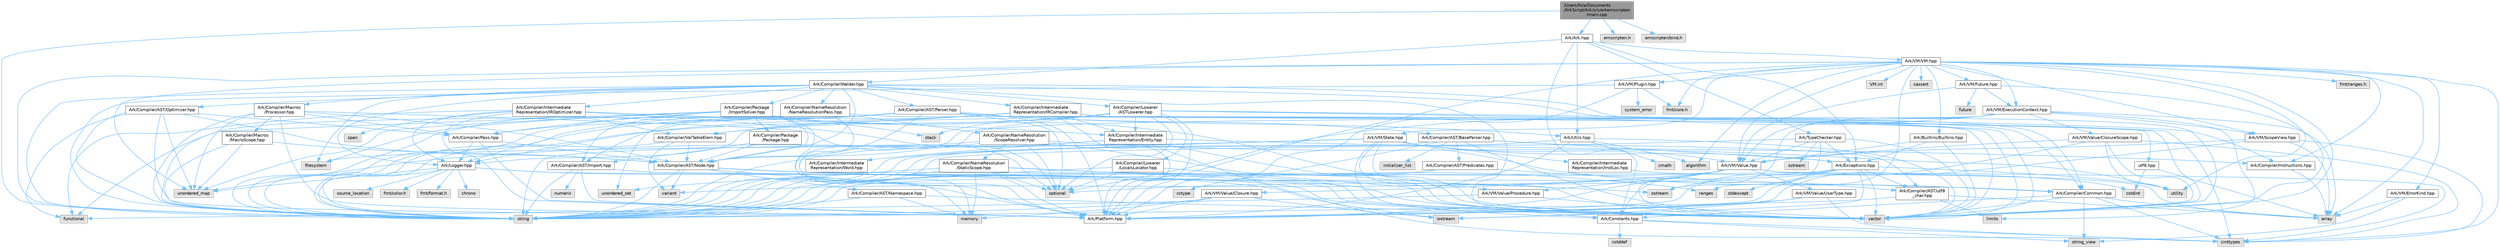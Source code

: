 digraph "/Users/fola/Documents/ArkScript/Ark/src/arkemscripten/main.cpp"
{
 // INTERACTIVE_SVG=YES
 // LATEX_PDF_SIZE
  bgcolor="transparent";
  edge [fontname=Helvetica,fontsize=10,labelfontname=Helvetica,labelfontsize=10];
  node [fontname=Helvetica,fontsize=10,shape=box,height=0.2,width=0.4];
  Node1 [id="Node000001",label="/Users/fola/Documents\l/ArkScript/Ark/src/arkemscripten\l/main.cpp",height=0.2,width=0.4,color="gray40", fillcolor="grey60", style="filled", fontcolor="black",tooltip=" "];
  Node1 -> Node2 [id="edge1_Node000001_Node000002",color="steelblue1",style="solid",tooltip=" "];
  Node2 [id="Node000002",label="Ark/Ark.hpp",height=0.2,width=0.4,color="grey40", fillcolor="white", style="filled",URL="$d3/d7e/Ark_8hpp.html",tooltip="Includes the needed files to start using ArkScript."];
  Node2 -> Node3 [id="edge2_Node000002_Node000003",color="steelblue1",style="solid",tooltip=" "];
  Node3 [id="Node000003",label="Ark/Exceptions.hpp",height=0.2,width=0.4,color="grey40", fillcolor="white", style="filled",URL="$d2/de9/Exceptions_8hpp.html",tooltip="ArkScript homemade exceptions."];
  Node3 -> Node4 [id="edge3_Node000003_Node000004",color="steelblue1",style="solid",tooltip=" "];
  Node4 [id="Node000004",label="string",height=0.2,width=0.4,color="grey60", fillcolor="#E0E0E0", style="filled",tooltip=" "];
  Node3 -> Node5 [id="edge4_Node000003_Node000005",color="steelblue1",style="solid",tooltip=" "];
  Node5 [id="Node000005",label="utility",height=0.2,width=0.4,color="grey60", fillcolor="#E0E0E0", style="filled",tooltip=" "];
  Node3 -> Node6 [id="edge5_Node000003_Node000006",color="steelblue1",style="solid",tooltip=" "];
  Node6 [id="Node000006",label="vector",height=0.2,width=0.4,color="grey60", fillcolor="#E0E0E0", style="filled",tooltip=" "];
  Node3 -> Node7 [id="edge6_Node000003_Node000007",color="steelblue1",style="solid",tooltip=" "];
  Node7 [id="Node000007",label="stdexcept",height=0.2,width=0.4,color="grey60", fillcolor="#E0E0E0", style="filled",tooltip=" "];
  Node3 -> Node8 [id="edge7_Node000003_Node000008",color="steelblue1",style="solid",tooltip=" "];
  Node8 [id="Node000008",label="optional",height=0.2,width=0.4,color="grey60", fillcolor="#E0E0E0", style="filled",tooltip=" "];
  Node3 -> Node9 [id="edge8_Node000003_Node000009",color="steelblue1",style="solid",tooltip=" "];
  Node9 [id="Node000009",label="ostream",height=0.2,width=0.4,color="grey60", fillcolor="#E0E0E0", style="filled",tooltip=" "];
  Node3 -> Node10 [id="edge9_Node000003_Node000010",color="steelblue1",style="solid",tooltip=" "];
  Node10 [id="Node000010",label="iostream",height=0.2,width=0.4,color="grey60", fillcolor="#E0E0E0", style="filled",tooltip=" "];
  Node3 -> Node11 [id="edge10_Node000003_Node000011",color="steelblue1",style="solid",tooltip=" "];
  Node11 [id="Node000011",label="Ark/Compiler/AST/utf8\l_char.hpp",height=0.2,width=0.4,color="grey40", fillcolor="white", style="filled",URL="$db/d4e/utf8__char_8hpp.html",tooltip=" "];
  Node11 -> Node12 [id="edge11_Node000011_Node000012",color="steelblue1",style="solid",tooltip=" "];
  Node12 [id="Node000012",label="array",height=0.2,width=0.4,color="grey60", fillcolor="#E0E0E0", style="filled",tooltip=" "];
  Node11 -> Node4 [id="edge12_Node000011_Node000004",color="steelblue1",style="solid",tooltip=" "];
  Node11 -> Node13 [id="edge13_Node000011_Node000013",color="steelblue1",style="solid",tooltip=" "];
  Node13 [id="Node000013",label="limits",height=0.2,width=0.4,color="grey60", fillcolor="#E0E0E0", style="filled",tooltip=" "];
  Node3 -> Node14 [id="edge14_Node000003_Node000014",color="steelblue1",style="solid",tooltip=" "];
  Node14 [id="Node000014",label="Ark/Platform.hpp",height=0.2,width=0.4,color="grey40", fillcolor="white", style="filled",URL="$d5/d40/Platform_8hpp.html",tooltip="ArkScript configuration macros."];
  Node2 -> Node15 [id="edge15_Node000002_Node000015",color="steelblue1",style="solid",tooltip=" "];
  Node15 [id="Node000015",label="Ark/Constants.hpp",height=0.2,width=0.4,color="grey40", fillcolor="white", style="filled",URL="$d6/de9/Constants_8hpp.html",tooltip="Constants used by ArkScript."];
  Node15 -> Node16 [id="edge16_Node000015_Node000016",color="steelblue1",style="solid",tooltip=" "];
  Node16 [id="Node000016",label="string_view",height=0.2,width=0.4,color="grey60", fillcolor="#E0E0E0", style="filled",tooltip=" "];
  Node15 -> Node17 [id="edge17_Node000015_Node000017",color="steelblue1",style="solid",tooltip=" "];
  Node17 [id="Node000017",label="cinttypes",height=0.2,width=0.4,color="grey60", fillcolor="#E0E0E0", style="filled",tooltip=" "];
  Node15 -> Node18 [id="edge18_Node000015_Node000018",color="steelblue1",style="solid",tooltip=" "];
  Node18 [id="Node000018",label="cstddef",height=0.2,width=0.4,color="grey60", fillcolor="#E0E0E0", style="filled",tooltip=" "];
  Node2 -> Node19 [id="edge19_Node000002_Node000019",color="steelblue1",style="solid",tooltip=" "];
  Node19 [id="Node000019",label="Ark/Utils.hpp",height=0.2,width=0.4,color="grey40", fillcolor="white", style="filled",URL="$d4/dcb/Ark_2Utils_8hpp.html",tooltip="Lots of utilities about string, filesystem and more."];
  Node19 -> Node14 [id="edge20_Node000019_Node000014",color="steelblue1",style="solid",tooltip=" "];
  Node19 -> Node20 [id="edge21_Node000019_Node000020",color="steelblue1",style="solid",tooltip=" "];
  Node20 [id="Node000020",label="algorithm",height=0.2,width=0.4,color="grey60", fillcolor="#E0E0E0", style="filled",tooltip=" "];
  Node19 -> Node4 [id="edge22_Node000019_Node000004",color="steelblue1",style="solid",tooltip=" "];
  Node19 -> Node6 [id="edge23_Node000019_Node000006",color="steelblue1",style="solid",tooltip=" "];
  Node19 -> Node21 [id="edge24_Node000019_Node000021",color="steelblue1",style="solid",tooltip=" "];
  Node21 [id="Node000021",label="cmath",height=0.2,width=0.4,color="grey60", fillcolor="#E0E0E0", style="filled",tooltip=" "];
  Node2 -> Node22 [id="edge25_Node000002_Node000022",color="steelblue1",style="solid",tooltip=" "];
  Node22 [id="Node000022",label="Ark/VM/VM.hpp",height=0.2,width=0.4,color="grey40", fillcolor="white", style="filled",URL="$d1/d91/VM_8hpp.html",tooltip="The ArkScript virtual machine."];
  Node22 -> Node12 [id="edge26_Node000022_Node000012",color="steelblue1",style="solid",tooltip=" "];
  Node22 -> Node6 [id="edge27_Node000022_Node000006",color="steelblue1",style="solid",tooltip=" "];
  Node22 -> Node4 [id="edge28_Node000022_Node000004",color="steelblue1",style="solid",tooltip=" "];
  Node22 -> Node23 [id="edge29_Node000022_Node000023",color="steelblue1",style="solid",tooltip=" "];
  Node23 [id="Node000023",label="ranges",height=0.2,width=0.4,color="grey60", fillcolor="#E0E0E0", style="filled",tooltip=" "];
  Node22 -> Node24 [id="edge30_Node000022_Node000024",color="steelblue1",style="solid",tooltip=" "];
  Node24 [id="Node000024",label="cassert",height=0.2,width=0.4,color="grey60", fillcolor="#E0E0E0", style="filled",tooltip=" "];
  Node22 -> Node5 [id="edge31_Node000022_Node000005",color="steelblue1",style="solid",tooltip=" "];
  Node22 -> Node17 [id="edge32_Node000022_Node000017",color="steelblue1",style="solid",tooltip=" "];
  Node22 -> Node25 [id="edge33_Node000022_Node000025",color="steelblue1",style="solid",tooltip=" "];
  Node25 [id="Node000025",label="unordered_map",height=0.2,width=0.4,color="grey60", fillcolor="#E0E0E0", style="filled",tooltip=" "];
  Node22 -> Node20 [id="edge34_Node000022_Node000020",color="steelblue1",style="solid",tooltip=" "];
  Node22 -> Node26 [id="edge35_Node000022_Node000026",color="steelblue1",style="solid",tooltip=" "];
  Node26 [id="Node000026",label="fmt/core.h",height=0.2,width=0.4,color="grey60", fillcolor="#E0E0E0", style="filled",tooltip=" "];
  Node22 -> Node27 [id="edge36_Node000022_Node000027",color="steelblue1",style="solid",tooltip=" "];
  Node27 [id="Node000027",label="fmt/ranges.h",height=0.2,width=0.4,color="grey60", fillcolor="#E0E0E0", style="filled",tooltip=" "];
  Node22 -> Node28 [id="edge37_Node000022_Node000028",color="steelblue1",style="solid",tooltip=" "];
  Node28 [id="Node000028",label="Ark/Compiler/Instructions.hpp",height=0.2,width=0.4,color="grey40", fillcolor="white", style="filled",URL="$d8/daa/Instructions_8hpp.html",tooltip="The different instructions used by the compiler and virtual machine."];
  Node28 -> Node12 [id="edge38_Node000028_Node000012",color="steelblue1",style="solid",tooltip=" "];
  Node22 -> Node29 [id="edge39_Node000022_Node000029",color="steelblue1",style="solid",tooltip=" "];
  Node29 [id="Node000029",label="Ark/VM/Value.hpp",height=0.2,width=0.4,color="grey40", fillcolor="white", style="filled",URL="$de/dfd/Value_8hpp.html",tooltip="Default value type handled by the virtual machine."];
  Node29 -> Node6 [id="edge40_Node000029_Node000006",color="steelblue1",style="solid",tooltip=" "];
  Node29 -> Node30 [id="edge41_Node000029_Node000030",color="steelblue1",style="solid",tooltip=" "];
  Node30 [id="Node000030",label="variant",height=0.2,width=0.4,color="grey60", fillcolor="#E0E0E0", style="filled",tooltip=" "];
  Node29 -> Node4 [id="edge42_Node000029_Node000004",color="steelblue1",style="solid",tooltip=" "];
  Node29 -> Node17 [id="edge43_Node000029_Node000017",color="steelblue1",style="solid",tooltip=" "];
  Node29 -> Node12 [id="edge44_Node000029_Node000012",color="steelblue1",style="solid",tooltip=" "];
  Node29 -> Node31 [id="edge45_Node000029_Node000031",color="steelblue1",style="solid",tooltip=" "];
  Node31 [id="Node000031",label="Ark/VM/Value/Closure.hpp",height=0.2,width=0.4,color="grey40", fillcolor="white", style="filled",URL="$dc/dd5/Closure_8hpp.html",tooltip="Subtype of the value type, handling closures."];
  Node31 -> Node32 [id="edge46_Node000031_Node000032",color="steelblue1",style="solid",tooltip=" "];
  Node32 [id="Node000032",label="memory",height=0.2,width=0.4,color="grey60", fillcolor="#E0E0E0", style="filled",tooltip=" "];
  Node31 -> Node10 [id="edge47_Node000031_Node000010",color="steelblue1",style="solid",tooltip=" "];
  Node31 -> Node4 [id="edge48_Node000031_Node000004",color="steelblue1",style="solid",tooltip=" "];
  Node31 -> Node14 [id="edge49_Node000031_Node000014",color="steelblue1",style="solid",tooltip=" "];
  Node29 -> Node33 [id="edge50_Node000029_Node000033",color="steelblue1",style="solid",tooltip=" "];
  Node33 [id="Node000033",label="Ark/VM/Value/UserType.hpp",height=0.2,width=0.4,color="grey40", fillcolor="white", style="filled",URL="$dc/d3d/UserType_8hpp.html",tooltip="Subtype of the value, capable of handling any C++ type."];
  Node33 -> Node10 [id="edge51_Node000033_Node000010",color="steelblue1",style="solid",tooltip=" "];
  Node33 -> Node17 [id="edge52_Node000033_Node000017",color="steelblue1",style="solid",tooltip=" "];
  Node33 -> Node14 [id="edge53_Node000033_Node000014",color="steelblue1",style="solid",tooltip=" "];
  Node29 -> Node34 [id="edge54_Node000029_Node000034",color="steelblue1",style="solid",tooltip=" "];
  Node34 [id="Node000034",label="Ark/VM/Value/Procedure.hpp",height=0.2,width=0.4,color="grey40", fillcolor="white", style="filled",URL="$da/dcf/Procedure_8hpp.html",tooltip="Wrapper object for user-defined functions."];
  Node34 -> Node35 [id="edge55_Node000034_Node000035",color="steelblue1",style="solid",tooltip=" "];
  Node35 [id="Node000035",label="functional",height=0.2,width=0.4,color="grey60", fillcolor="#E0E0E0", style="filled",tooltip=" "];
  Node34 -> Node6 [id="edge56_Node000034_Node000006",color="steelblue1",style="solid",tooltip=" "];
  Node29 -> Node14 [id="edge57_Node000029_Node000014",color="steelblue1",style="solid",tooltip=" "];
  Node22 -> Node36 [id="edge58_Node000022_Node000036",color="steelblue1",style="solid",tooltip=" "];
  Node36 [id="Node000036",label="Ark/VM/State.hpp",height=0.2,width=0.4,color="grey40", fillcolor="white", style="filled",URL="$d0/db5/State_8hpp.html",tooltip="State used by the virtual machine: it loads the bytecode, can compile it if needed,..."];
  Node36 -> Node4 [id="edge59_Node000036_Node000004",color="steelblue1",style="solid",tooltip=" "];
  Node36 -> Node6 [id="edge60_Node000036_Node000006",color="steelblue1",style="solid",tooltip=" "];
  Node36 -> Node25 [id="edge61_Node000036_Node000025",color="steelblue1",style="solid",tooltip=" "];
  Node36 -> Node37 [id="edge62_Node000036_Node000037",color="steelblue1",style="solid",tooltip=" "];
  Node37 [id="Node000037",label="filesystem",height=0.2,width=0.4,color="grey60", fillcolor="#E0E0E0", style="filled",tooltip=" "];
  Node36 -> Node15 [id="edge63_Node000036_Node000015",color="steelblue1",style="solid",tooltip=" "];
  Node36 -> Node29 [id="edge64_Node000036_Node000029",color="steelblue1",style="solid",tooltip=" "];
  Node36 -> Node34 [id="edge65_Node000036_Node000034",color="steelblue1",style="solid",tooltip=" "];
  Node36 -> Node38 [id="edge66_Node000036_Node000038",color="steelblue1",style="solid",tooltip=" "];
  Node38 [id="Node000038",label="Ark/Compiler/Common.hpp",height=0.2,width=0.4,color="grey40", fillcolor="white", style="filled",URL="$d8/ddd/Common_8hpp.html",tooltip="Common code for the compiler."];
  Node38 -> Node12 [id="edge67_Node000038_Node000012",color="steelblue1",style="solid",tooltip=" "];
  Node38 -> Node16 [id="edge68_Node000038_Node000016",color="steelblue1",style="solid",tooltip=" "];
  Node38 -> Node6 [id="edge69_Node000038_Node000006",color="steelblue1",style="solid",tooltip=" "];
  Node38 -> Node17 [id="edge70_Node000038_Node000017",color="steelblue1",style="solid",tooltip=" "];
  Node38 -> Node15 [id="edge71_Node000038_Node000015",color="steelblue1",style="solid",tooltip=" "];
  Node36 -> Node3 [id="edge72_Node000036_Node000003",color="steelblue1",style="solid",tooltip=" "];
  Node36 -> Node39 [id="edge73_Node000036_Node000039",color="steelblue1",style="solid",tooltip=" "];
  Node39 [id="Node000039",label="Ark/Compiler/Intermediate\lRepresentation/InstLoc.hpp",height=0.2,width=0.4,color="grey40", fillcolor="white", style="filled",URL="$d5/d3a/InstLoc_8hpp.html",tooltip=" "];
  Node39 -> Node40 [id="edge74_Node000039_Node000040",color="steelblue1",style="solid",tooltip=" "];
  Node40 [id="Node000040",label="cstdint",height=0.2,width=0.4,color="grey60", fillcolor="#E0E0E0", style="filled",tooltip=" "];
  Node22 -> Node41 [id="edge75_Node000022_Node000041",color="steelblue1",style="solid",tooltip=" "];
  Node41 [id="Node000041",label="Ark/VM/ScopeView.hpp",height=0.2,width=0.4,color="grey40", fillcolor="white", style="filled",URL="$d8/d45/ScopeView_8hpp.html",tooltip=" "];
  Node41 -> Node12 [id="edge76_Node000041_Node000012",color="steelblue1",style="solid",tooltip=" "];
  Node41 -> Node17 [id="edge77_Node000041_Node000017",color="steelblue1",style="solid",tooltip=" "];
  Node41 -> Node14 [id="edge78_Node000041_Node000014",color="steelblue1",style="solid",tooltip=" "];
  Node41 -> Node29 [id="edge79_Node000041_Node000029",color="steelblue1",style="solid",tooltip=" "];
  Node22 -> Node42 [id="edge80_Node000022_Node000042",color="steelblue1",style="solid",tooltip=" "];
  Node42 [id="Node000042",label="Ark/VM/ErrorKind.hpp",height=0.2,width=0.4,color="grey40", fillcolor="white", style="filled",URL="$de/df9/ErrorKind_8hpp.html",tooltip=" "];
  Node42 -> Node12 [id="edge81_Node000042_Node000012",color="steelblue1",style="solid",tooltip=" "];
  Node42 -> Node16 [id="edge82_Node000042_Node000016",color="steelblue1",style="solid",tooltip=" "];
  Node22 -> Node43 [id="edge83_Node000022_Node000043",color="steelblue1",style="solid",tooltip=" "];
  Node43 [id="Node000043",label="Ark/VM/ExecutionContext.hpp",height=0.2,width=0.4,color="grey40", fillcolor="white", style="filled",URL="$db/df6/ExecutionContext_8hpp.html",tooltip="Keeping track of the internal data needed by the VM."];
  Node43 -> Node12 [id="edge84_Node000043_Node000012",color="steelblue1",style="solid",tooltip=" "];
  Node43 -> Node13 [id="edge85_Node000043_Node000013",color="steelblue1",style="solid",tooltip=" "];
  Node43 -> Node32 [id="edge86_Node000043_Node000032",color="steelblue1",style="solid",tooltip=" "];
  Node43 -> Node8 [id="edge87_Node000043_Node000008",color="steelblue1",style="solid",tooltip=" "];
  Node43 -> Node15 [id="edge88_Node000043_Node000015",color="steelblue1",style="solid",tooltip=" "];
  Node43 -> Node29 [id="edge89_Node000043_Node000029",color="steelblue1",style="solid",tooltip=" "];
  Node43 -> Node41 [id="edge90_Node000043_Node000041",color="steelblue1",style="solid",tooltip=" "];
  Node43 -> Node44 [id="edge91_Node000043_Node000044",color="steelblue1",style="solid",tooltip=" "];
  Node44 [id="Node000044",label="Ark/VM/Value/ClosureScope.hpp",height=0.2,width=0.4,color="grey40", fillcolor="white", style="filled",URL="$d1/d71/ClosureScope_8hpp.html",tooltip="Subtype of the value type, handling closures."];
  Node44 -> Node6 [id="edge92_Node000044_Node000006",color="steelblue1",style="solid",tooltip=" "];
  Node44 -> Node5 [id="edge93_Node000044_Node000005",color="steelblue1",style="solid",tooltip=" "];
  Node44 -> Node17 [id="edge94_Node000044_Node000017",color="steelblue1",style="solid",tooltip=" "];
  Node44 -> Node14 [id="edge95_Node000044_Node000014",color="steelblue1",style="solid",tooltip=" "];
  Node44 -> Node29 [id="edge96_Node000044_Node000029",color="steelblue1",style="solid",tooltip=" "];
  Node22 -> Node45 [id="edge97_Node000022_Node000045",color="steelblue1",style="solid",tooltip=" "];
  Node45 [id="Node000045",label="Ark/Builtins/Builtins.hpp",height=0.2,width=0.4,color="grey40", fillcolor="white", style="filled",URL="$da/d84/Builtins_8hpp.html",tooltip="Host the declaration of all the ArkScript builtins."];
  Node45 -> Node6 [id="edge98_Node000045_Node000006",color="steelblue1",style="solid",tooltip=" "];
  Node45 -> Node29 [id="edge99_Node000045_Node000029",color="steelblue1",style="solid",tooltip=" "];
  Node45 -> Node3 [id="edge100_Node000045_Node000003",color="steelblue1",style="solid",tooltip=" "];
  Node22 -> Node14 [id="edge101_Node000022_Node000014",color="steelblue1",style="solid",tooltip=" "];
  Node22 -> Node46 [id="edge102_Node000022_Node000046",color="steelblue1",style="solid",tooltip=" "];
  Node46 [id="Node000046",label="Ark/VM/Plugin.hpp",height=0.2,width=0.4,color="grey40", fillcolor="white", style="filled",URL="$db/d0e/Plugin_8hpp.html",tooltip="Loads .dll/.so/.dynlib files."];
  Node46 -> Node14 [id="edge103_Node000046_Node000014",color="steelblue1",style="solid",tooltip=" "];
  Node46 -> Node4 [id="edge104_Node000046_Node000004",color="steelblue1",style="solid",tooltip=" "];
  Node46 -> Node47 [id="edge105_Node000046_Node000047",color="steelblue1",style="solid",tooltip=" "];
  Node47 [id="Node000047",label="system_error",height=0.2,width=0.4,color="grey60", fillcolor="#E0E0E0", style="filled",tooltip=" "];
  Node46 -> Node26 [id="edge106_Node000046_Node000026",color="steelblue1",style="solid",tooltip=" "];
  Node22 -> Node48 [id="edge107_Node000022_Node000048",color="steelblue1",style="solid",tooltip=" "];
  Node48 [id="Node000048",label="Ark/VM/Future.hpp",height=0.2,width=0.4,color="grey40", fillcolor="white", style="filled",URL="$d0/dda/Future_8hpp.html",tooltip="Internal object to resolve asynchronously a function call in ArkScript."];
  Node48 -> Node49 [id="edge108_Node000048_Node000049",color="steelblue1",style="solid",tooltip=" "];
  Node49 [id="Node000049",label="future",height=0.2,width=0.4,color="grey60", fillcolor="#E0E0E0", style="filled",tooltip=" "];
  Node48 -> Node6 [id="edge109_Node000048_Node000006",color="steelblue1",style="solid",tooltip=" "];
  Node48 -> Node29 [id="edge110_Node000048_Node000029",color="steelblue1",style="solid",tooltip=" "];
  Node48 -> Node43 [id="edge111_Node000048_Node000043",color="steelblue1",style="solid",tooltip=" "];
  Node22 -> Node50 [id="edge112_Node000022_Node000050",color="steelblue1",style="solid",tooltip=" "];
  Node50 [id="Node000050",label="VM.inl",height=0.2,width=0.4,color="grey60", fillcolor="#E0E0E0", style="filled",tooltip=" "];
  Node2 -> Node51 [id="edge113_Node000002_Node000051",color="steelblue1",style="solid",tooltip=" "];
  Node51 [id="Node000051",label="Ark/Compiler/Welder.hpp",height=0.2,width=0.4,color="grey40", fillcolor="white", style="filled",URL="$de/d8e/Welder_8hpp.html",tooltip="In charge of welding everything needed to compile code."];
  Node51 -> Node4 [id="edge114_Node000051_Node000004",color="steelblue1",style="solid",tooltip=" "];
  Node51 -> Node6 [id="edge115_Node000051_Node000006",color="steelblue1",style="solid",tooltip=" "];
  Node51 -> Node37 [id="edge116_Node000051_Node000037",color="steelblue1",style="solid",tooltip=" "];
  Node51 -> Node38 [id="edge117_Node000051_Node000038",color="steelblue1",style="solid",tooltip=" "];
  Node51 -> Node52 [id="edge118_Node000051_Node000052",color="steelblue1",style="solid",tooltip=" "];
  Node52 [id="Node000052",label="Ark/Compiler/AST/Node.hpp",height=0.2,width=0.4,color="grey40", fillcolor="white", style="filled",URL="$d7/dc6/Node_8hpp.html",tooltip="AST node used by the parser, optimizer and compiler."];
  Node52 -> Node30 [id="edge119_Node000052_Node000030",color="steelblue1",style="solid",tooltip=" "];
  Node52 -> Node9 [id="edge120_Node000052_Node000009",color="steelblue1",style="solid",tooltip=" "];
  Node52 -> Node4 [id="edge121_Node000052_Node000004",color="steelblue1",style="solid",tooltip=" "];
  Node52 -> Node6 [id="edge122_Node000052_Node000006",color="steelblue1",style="solid",tooltip=" "];
  Node52 -> Node53 [id="edge123_Node000052_Node000053",color="steelblue1",style="solid",tooltip=" "];
  Node53 [id="Node000053",label="Ark/Compiler/AST/Namespace.hpp",height=0.2,width=0.4,color="grey40", fillcolor="white", style="filled",URL="$da/d33/Namespace_8hpp.html",tooltip=" "];
  Node53 -> Node4 [id="edge124_Node000053_Node000004",color="steelblue1",style="solid",tooltip=" "];
  Node53 -> Node6 [id="edge125_Node000053_Node000006",color="steelblue1",style="solid",tooltip=" "];
  Node53 -> Node32 [id="edge126_Node000053_Node000032",color="steelblue1",style="solid",tooltip=" "];
  Node52 -> Node38 [id="edge127_Node000052_Node000038",color="steelblue1",style="solid",tooltip=" "];
  Node52 -> Node14 [id="edge128_Node000052_Node000014",color="steelblue1",style="solid",tooltip=" "];
  Node51 -> Node54 [id="edge129_Node000051_Node000054",color="steelblue1",style="solid",tooltip=" "];
  Node54 [id="Node000054",label="Ark/Compiler/AST/Parser.hpp",height=0.2,width=0.4,color="grey40", fillcolor="white", style="filled",URL="$d7/ddd/Parser_8hpp.html",tooltip="Parse ArkScript code, but do not handle any import declarations."];
  Node54 -> Node55 [id="edge130_Node000054_Node000055",color="steelblue1",style="solid",tooltip=" "];
  Node55 [id="Node000055",label="Ark/Compiler/AST/BaseParser.hpp",height=0.2,width=0.4,color="grey40", fillcolor="white", style="filled",URL="$d3/d70/BaseParser_8hpp.html",tooltip=" "];
  Node55 -> Node4 [id="edge131_Node000055_Node000004",color="steelblue1",style="solid",tooltip=" "];
  Node55 -> Node6 [id="edge132_Node000055_Node000006",color="steelblue1",style="solid",tooltip=" "];
  Node55 -> Node56 [id="edge133_Node000055_Node000056",color="steelblue1",style="solid",tooltip=" "];
  Node56 [id="Node000056",label="initializer_list",height=0.2,width=0.4,color="grey60", fillcolor="#E0E0E0", style="filled",tooltip=" "];
  Node55 -> Node14 [id="edge134_Node000055_Node000014",color="steelblue1",style="solid",tooltip=" "];
  Node55 -> Node3 [id="edge135_Node000055_Node000003",color="steelblue1",style="solid",tooltip=" "];
  Node55 -> Node57 [id="edge136_Node000055_Node000057",color="steelblue1",style="solid",tooltip=" "];
  Node57 [id="Node000057",label="Ark/Compiler/AST/Predicates.hpp",height=0.2,width=0.4,color="grey40", fillcolor="white", style="filled",URL="$dc/d59/Predicates_8hpp.html",tooltip=" "];
  Node57 -> Node4 [id="edge137_Node000057_Node000004",color="steelblue1",style="solid",tooltip=" "];
  Node57 -> Node58 [id="edge138_Node000057_Node000058",color="steelblue1",style="solid",tooltip=" "];
  Node58 [id="Node000058",label="cctype",height=0.2,width=0.4,color="grey60", fillcolor="#E0E0E0", style="filled",tooltip=" "];
  Node57 -> Node11 [id="edge139_Node000057_Node000011",color="steelblue1",style="solid",tooltip=" "];
  Node55 -> Node11 [id="edge140_Node000055_Node000011",color="steelblue1",style="solid",tooltip=" "];
  Node54 -> Node52 [id="edge141_Node000054_Node000052",color="steelblue1",style="solid",tooltip=" "];
  Node54 -> Node59 [id="edge142_Node000054_Node000059",color="steelblue1",style="solid",tooltip=" "];
  Node59 [id="Node000059",label="Ark/Compiler/AST/Import.hpp",height=0.2,width=0.4,color="grey40", fillcolor="white", style="filled",URL="$d4/d32/Import_8hpp.html",tooltip=" "];
  Node59 -> Node6 [id="edge143_Node000059_Node000006",color="steelblue1",style="solid",tooltip=" "];
  Node59 -> Node4 [id="edge144_Node000059_Node000004",color="steelblue1",style="solid",tooltip=" "];
  Node59 -> Node60 [id="edge145_Node000059_Node000060",color="steelblue1",style="solid",tooltip=" "];
  Node60 [id="Node000060",label="numeric",height=0.2,width=0.4,color="grey60", fillcolor="#E0E0E0", style="filled",tooltip=" "];
  Node59 -> Node14 [id="edge146_Node000059_Node000014",color="steelblue1",style="solid",tooltip=" "];
  Node54 -> Node61 [id="edge147_Node000054_Node000061",color="steelblue1",style="solid",tooltip=" "];
  Node61 [id="Node000061",label="Ark/Logger.hpp",height=0.2,width=0.4,color="grey40", fillcolor="white", style="filled",URL="$d9/d11/Logger_8hpp.html",tooltip="Internal logger."];
  Node61 -> Node10 [id="edge148_Node000061_Node000010",color="steelblue1",style="solid",tooltip=" "];
  Node61 -> Node62 [id="edge149_Node000061_Node000062",color="steelblue1",style="solid",tooltip=" "];
  Node62 [id="Node000062",label="fmt/format.h",height=0.2,width=0.4,color="grey60", fillcolor="#E0E0E0", style="filled",tooltip=" "];
  Node61 -> Node4 [id="edge150_Node000061_Node000004",color="steelblue1",style="solid",tooltip=" "];
  Node61 -> Node63 [id="edge151_Node000061_Node000063",color="steelblue1",style="solid",tooltip=" "];
  Node63 [id="Node000063",label="chrono",height=0.2,width=0.4,color="grey60", fillcolor="#E0E0E0", style="filled",tooltip=" "];
  Node61 -> Node64 [id="edge152_Node000061_Node000064",color="steelblue1",style="solid",tooltip=" "];
  Node64 [id="Node000064",label="source_location",height=0.2,width=0.4,color="grey60", fillcolor="#E0E0E0", style="filled",tooltip=" "];
  Node61 -> Node6 [id="edge153_Node000061_Node000006",color="steelblue1",style="solid",tooltip=" "];
  Node61 -> Node25 [id="edge154_Node000061_Node000025",color="steelblue1",style="solid",tooltip=" "];
  Node61 -> Node65 [id="edge155_Node000061_Node000065",color="steelblue1",style="solid",tooltip=" "];
  Node65 [id="Node000065",label="fmt/color.h",height=0.2,width=0.4,color="grey60", fillcolor="#E0E0E0", style="filled",tooltip=" "];
  Node54 -> Node19 [id="edge156_Node000054_Node000019",color="steelblue1",style="solid",tooltip=" "];
  Node54 -> Node14 [id="edge157_Node000054_Node000014",color="steelblue1",style="solid",tooltip=" "];
  Node54 -> Node4 [id="edge158_Node000054_Node000004",color="steelblue1",style="solid",tooltip=" "];
  Node54 -> Node6 [id="edge159_Node000054_Node000006",color="steelblue1",style="solid",tooltip=" "];
  Node54 -> Node8 [id="edge160_Node000054_Node000008",color="steelblue1",style="solid",tooltip=" "];
  Node54 -> Node35 [id="edge161_Node000054_Node000035",color="steelblue1",style="solid",tooltip=" "];
  Node54 -> Node66 [id="edge162_Node000054_Node000066",color="steelblue1",style="solid",tooltip=" "];
  Node66 [id="Node000066",label="utf8.hpp",height=0.2,width=0.4,color="grey40", fillcolor="white", style="filled",URL="$d1/d85/utf8_8hpp.html",tooltip=" "];
  Node66 -> Node12 [id="edge163_Node000066_Node000012",color="steelblue1",style="solid",tooltip=" "];
  Node66 -> Node40 [id="edge164_Node000066_Node000040",color="steelblue1",style="solid",tooltip=" "];
  Node51 -> Node67 [id="edge165_Node000051_Node000067",color="steelblue1",style="solid",tooltip=" "];
  Node67 [id="Node000067",label="Ark/Compiler/Lowerer\l/ASTLowerer.hpp",height=0.2,width=0.4,color="grey40", fillcolor="white", style="filled",URL="$db/d08/ASTLowerer_8hpp.html",tooltip=" "];
  Node67 -> Node68 [id="edge166_Node000067_Node000068",color="steelblue1",style="solid",tooltip=" "];
  Node68 [id="Node000068",label="stack",height=0.2,width=0.4,color="grey60", fillcolor="#E0E0E0", style="filled",tooltip=" "];
  Node67 -> Node6 [id="edge167_Node000067_Node000006",color="steelblue1",style="solid",tooltip=" "];
  Node67 -> Node4 [id="edge168_Node000067_Node000004",color="steelblue1",style="solid",tooltip=" "];
  Node67 -> Node17 [id="edge169_Node000067_Node000017",color="steelblue1",style="solid",tooltip=" "];
  Node67 -> Node8 [id="edge170_Node000067_Node000008",color="steelblue1",style="solid",tooltip=" "];
  Node67 -> Node14 [id="edge171_Node000067_Node000014",color="steelblue1",style="solid",tooltip=" "];
  Node67 -> Node61 [id="edge172_Node000067_Node000061",color="steelblue1",style="solid",tooltip=" "];
  Node67 -> Node28 [id="edge173_Node000067_Node000028",color="steelblue1",style="solid",tooltip=" "];
  Node67 -> Node69 [id="edge174_Node000067_Node000069",color="steelblue1",style="solid",tooltip=" "];
  Node69 [id="Node000069",label="Ark/Compiler/Intermediate\lRepresentation/Entity.hpp",height=0.2,width=0.4,color="grey40", fillcolor="white", style="filled",URL="$de/da6/Entity_8hpp.html",tooltip="An entity in the IR is a bundle of information."];
  Node69 -> Node17 [id="edge175_Node000069_Node000017",color="steelblue1",style="solid",tooltip=" "];
  Node69 -> Node6 [id="edge176_Node000069_Node000006",color="steelblue1",style="solid",tooltip=" "];
  Node69 -> Node4 [id="edge177_Node000069_Node000004",color="steelblue1",style="solid",tooltip=" "];
  Node69 -> Node70 [id="edge178_Node000069_Node000070",color="steelblue1",style="solid",tooltip=" "];
  Node70 [id="Node000070",label="Ark/Compiler/Intermediate\lRepresentation/Word.hpp",height=0.2,width=0.4,color="grey40", fillcolor="white", style="filled",URL="$db/d53/Word_8hpp.html",tooltip="Describe an instruction and its immediate argument."];
  Node69 -> Node28 [id="edge179_Node000069_Node000028",color="steelblue1",style="solid",tooltip=" "];
  Node67 -> Node52 [id="edge180_Node000067_Node000052",color="steelblue1",style="solid",tooltip=" "];
  Node67 -> Node71 [id="edge181_Node000067_Node000071",color="steelblue1",style="solid",tooltip=" "];
  Node71 [id="Node000071",label="Ark/Compiler/ValTableElem.hpp",height=0.2,width=0.4,color="grey40", fillcolor="white", style="filled",URL="$dd/de7/ValTableElem_8hpp.html",tooltip="The basic value type handled by the compiler."];
  Node71 -> Node30 [id="edge182_Node000071_Node000030",color="steelblue1",style="solid",tooltip=" "];
  Node71 -> Node4 [id="edge183_Node000071_Node000004",color="steelblue1",style="solid",tooltip=" "];
  Node71 -> Node52 [id="edge184_Node000071_Node000052",color="steelblue1",style="solid",tooltip=" "];
  Node67 -> Node72 [id="edge185_Node000067_Node000072",color="steelblue1",style="solid",tooltip=" "];
  Node72 [id="Node000072",label="Ark/Compiler/Lowerer\l/LocalsLocator.hpp",height=0.2,width=0.4,color="grey40", fillcolor="white", style="filled",URL="$df/dd6/LocalsLocator_8hpp.html",tooltip="Track locals at compile."];
  Node72 -> Node6 [id="edge186_Node000072_Node000006",color="steelblue1",style="solid",tooltip=" "];
  Node72 -> Node4 [id="edge187_Node000072_Node000004",color="steelblue1",style="solid",tooltip=" "];
  Node72 -> Node8 [id="edge188_Node000072_Node000008",color="steelblue1",style="solid",tooltip=" "];
  Node51 -> Node73 [id="edge189_Node000051_Node000073",color="steelblue1",style="solid",tooltip=" "];
  Node73 [id="Node000073",label="Ark/Compiler/Intermediate\lRepresentation/IROptimizer.hpp",height=0.2,width=0.4,color="grey40", fillcolor="white", style="filled",URL="$d0/de2/IROptimizer_8hpp.html",tooltip="Optimize IR based on IR entity grouped by 2 (or more)"];
  Node73 -> Node14 [id="edge190_Node000073_Node000014",color="steelblue1",style="solid",tooltip=" "];
  Node73 -> Node61 [id="edge191_Node000073_Node000061",color="steelblue1",style="solid",tooltip=" "];
  Node73 -> Node71 [id="edge192_Node000073_Node000071",color="steelblue1",style="solid",tooltip=" "];
  Node73 -> Node69 [id="edge193_Node000073_Node000069",color="steelblue1",style="solid",tooltip=" "];
  Node73 -> Node74 [id="edge194_Node000073_Node000074",color="steelblue1",style="solid",tooltip=" "];
  Node74 [id="Node000074",label="span",height=0.2,width=0.4,color="grey60", fillcolor="#E0E0E0", style="filled",tooltip=" "];
  Node73 -> Node8 [id="edge195_Node000073_Node000008",color="steelblue1",style="solid",tooltip=" "];
  Node73 -> Node35 [id="edge196_Node000073_Node000035",color="steelblue1",style="solid",tooltip=" "];
  Node51 -> Node75 [id="edge197_Node000051_Node000075",color="steelblue1",style="solid",tooltip=" "];
  Node75 [id="Node000075",label="Ark/Compiler/Intermediate\lRepresentation/IRCompiler.hpp",height=0.2,width=0.4,color="grey40", fillcolor="white", style="filled",URL="$df/d86/IRCompiler_8hpp.html",tooltip="Compile the intermediate representation to bytecode."];
  Node75 -> Node6 [id="edge198_Node000075_Node000006",color="steelblue1",style="solid",tooltip=" "];
  Node75 -> Node4 [id="edge199_Node000075_Node000004",color="steelblue1",style="solid",tooltip=" "];
  Node75 -> Node14 [id="edge200_Node000075_Node000014",color="steelblue1",style="solid",tooltip=" "];
  Node75 -> Node61 [id="edge201_Node000075_Node000061",color="steelblue1",style="solid",tooltip=" "];
  Node75 -> Node38 [id="edge202_Node000075_Node000038",color="steelblue1",style="solid",tooltip=" "];
  Node75 -> Node71 [id="edge203_Node000075_Node000071",color="steelblue1",style="solid",tooltip=" "];
  Node75 -> Node69 [id="edge204_Node000075_Node000069",color="steelblue1",style="solid",tooltip=" "];
  Node51 -> Node15 [id="edge205_Node000051_Node000015",color="steelblue1",style="solid",tooltip=" "];
  Node51 -> Node61 [id="edge206_Node000051_Node000061",color="steelblue1",style="solid",tooltip=" "];
  Node51 -> Node76 [id="edge207_Node000051_Node000076",color="steelblue1",style="solid",tooltip=" "];
  Node76 [id="Node000076",label="Ark/Compiler/Package\l/ImportSolver.hpp",height=0.2,width=0.4,color="grey40", fillcolor="white", style="filled",URL="$d1/db0/ImportSolver_8hpp.html",tooltip="Handle imports, resolve them with modules and everything."];
  Node76 -> Node68 [id="edge208_Node000076_Node000068",color="steelblue1",style="solid",tooltip=" "];
  Node76 -> Node6 [id="edge209_Node000076_Node000006",color="steelblue1",style="solid",tooltip=" "];
  Node76 -> Node4 [id="edge210_Node000076_Node000004",color="steelblue1",style="solid",tooltip=" "];
  Node76 -> Node37 [id="edge211_Node000076_Node000037",color="steelblue1",style="solid",tooltip=" "];
  Node76 -> Node25 [id="edge212_Node000076_Node000025",color="steelblue1",style="solid",tooltip=" "];
  Node76 -> Node14 [id="edge213_Node000076_Node000014",color="steelblue1",style="solid",tooltip=" "];
  Node76 -> Node77 [id="edge214_Node000076_Node000077",color="steelblue1",style="solid",tooltip=" "];
  Node77 [id="Node000077",label="Ark/Compiler/Pass.hpp",height=0.2,width=0.4,color="grey40", fillcolor="white", style="filled",URL="$df/d5f/Pass_8hpp.html",tooltip="Interface for a compiler pass (take in an AST, output an AST)"];
  Node77 -> Node14 [id="edge215_Node000077_Node000014",color="steelblue1",style="solid",tooltip=" "];
  Node77 -> Node52 [id="edge216_Node000077_Node000052",color="steelblue1",style="solid",tooltip=" "];
  Node77 -> Node61 [id="edge217_Node000077_Node000061",color="steelblue1",style="solid",tooltip=" "];
  Node76 -> Node52 [id="edge218_Node000076_Node000052",color="steelblue1",style="solid",tooltip=" "];
  Node76 -> Node59 [id="edge219_Node000076_Node000059",color="steelblue1",style="solid",tooltip=" "];
  Node76 -> Node78 [id="edge220_Node000076_Node000078",color="steelblue1",style="solid",tooltip=" "];
  Node78 [id="Node000078",label="Ark/Compiler/Package\l/Package.hpp",height=0.2,width=0.4,color="grey40", fillcolor="white", style="filled",URL="$d8/d80/Package_8hpp.html",tooltip=" "];
  Node78 -> Node52 [id="edge221_Node000078_Node000052",color="steelblue1",style="solid",tooltip=" "];
  Node78 -> Node59 [id="edge222_Node000078_Node000059",color="steelblue1",style="solid",tooltip=" "];
  Node51 -> Node79 [id="edge223_Node000051_Node000079",color="steelblue1",style="solid",tooltip=" "];
  Node79 [id="Node000079",label="Ark/Compiler/Macros\l/Processor.hpp",height=0.2,width=0.4,color="grey40", fillcolor="white", style="filled",URL="$de/db1/Processor_8hpp.html",tooltip="Handles the macros and their expansion in ArkScript source code."];
  Node79 -> Node14 [id="edge224_Node000079_Node000014",color="steelblue1",style="solid",tooltip=" "];
  Node79 -> Node52 [id="edge225_Node000079_Node000052",color="steelblue1",style="solid",tooltip=" "];
  Node79 -> Node80 [id="edge226_Node000079_Node000080",color="steelblue1",style="solid",tooltip=" "];
  Node80 [id="Node000080",label="Ark/Compiler/Macros\l/MacroScope.hpp",height=0.2,width=0.4,color="grey40", fillcolor="white", style="filled",URL="$d7/dfb/MacroScope_8hpp.html",tooltip="Defines tools to handle macro definitions."];
  Node80 -> Node52 [id="edge227_Node000080_Node000052",color="steelblue1",style="solid",tooltip=" "];
  Node80 -> Node25 [id="edge228_Node000080_Node000025",color="steelblue1",style="solid",tooltip=" "];
  Node80 -> Node4 [id="edge229_Node000080_Node000004",color="steelblue1",style="solid",tooltip=" "];
  Node79 -> Node77 [id="edge230_Node000079_Node000077",color="steelblue1",style="solid",tooltip=" "];
  Node79 -> Node25 [id="edge231_Node000079_Node000025",color="steelblue1",style="solid",tooltip=" "];
  Node79 -> Node8 [id="edge232_Node000079_Node000008",color="steelblue1",style="solid",tooltip=" "];
  Node79 -> Node4 [id="edge233_Node000079_Node000004",color="steelblue1",style="solid",tooltip=" "];
  Node51 -> Node81 [id="edge234_Node000051_Node000081",color="steelblue1",style="solid",tooltip=" "];
  Node81 [id="Node000081",label="Ark/Compiler/AST/Optimizer.hpp",height=0.2,width=0.4,color="grey40", fillcolor="white", style="filled",URL="$db/d93/Optimizer_8hpp.html",tooltip="Optimizes a given ArkScript AST."];
  Node81 -> Node35 [id="edge235_Node000081_Node000035",color="steelblue1",style="solid",tooltip=" "];
  Node81 -> Node25 [id="edge236_Node000081_Node000025",color="steelblue1",style="solid",tooltip=" "];
  Node81 -> Node4 [id="edge237_Node000081_Node000004",color="steelblue1",style="solid",tooltip=" "];
  Node81 -> Node14 [id="edge238_Node000081_Node000014",color="steelblue1",style="solid",tooltip=" "];
  Node81 -> Node77 [id="edge239_Node000081_Node000077",color="steelblue1",style="solid",tooltip=" "];
  Node81 -> Node52 [id="edge240_Node000081_Node000052",color="steelblue1",style="solid",tooltip=" "];
  Node51 -> Node82 [id="edge241_Node000051_Node000082",color="steelblue1",style="solid",tooltip=" "];
  Node82 [id="Node000082",label="Ark/Compiler/NameResolution\l/NameResolutionPass.hpp",height=0.2,width=0.4,color="grey40", fillcolor="white", style="filled",URL="$d4/de8/NameResolutionPass_8hpp.html",tooltip="Resolves names and fully qualify them in the AST (prefixing them with the package they are from)"];
  Node82 -> Node6 [id="edge242_Node000082_Node000006",color="steelblue1",style="solid",tooltip=" "];
  Node82 -> Node4 [id="edge243_Node000082_Node000004",color="steelblue1",style="solid",tooltip=" "];
  Node82 -> Node83 [id="edge244_Node000082_Node000083",color="steelblue1",style="solid",tooltip=" "];
  Node83 [id="Node000083",label="unordered_set",height=0.2,width=0.4,color="grey60", fillcolor="#E0E0E0", style="filled",tooltip=" "];
  Node82 -> Node14 [id="edge245_Node000082_Node000014",color="steelblue1",style="solid",tooltip=" "];
  Node82 -> Node77 [id="edge246_Node000082_Node000077",color="steelblue1",style="solid",tooltip=" "];
  Node82 -> Node84 [id="edge247_Node000082_Node000084",color="steelblue1",style="solid",tooltip=" "];
  Node84 [id="Node000084",label="Ark/Compiler/NameResolution\l/ScopeResolver.hpp",height=0.2,width=0.4,color="grey40", fillcolor="white", style="filled",URL="$db/d5b/ScopeResolver_8hpp.html",tooltip="Handle scope resolution at compile time."];
  Node84 -> Node4 [id="edge248_Node000084_Node000004",color="steelblue1",style="solid",tooltip=" "];
  Node84 -> Node8 [id="edge249_Node000084_Node000008",color="steelblue1",style="solid",tooltip=" "];
  Node84 -> Node32 [id="edge250_Node000084_Node000032",color="steelblue1",style="solid",tooltip=" "];
  Node84 -> Node6 [id="edge251_Node000084_Node000006",color="steelblue1",style="solid",tooltip=" "];
  Node84 -> Node5 [id="edge252_Node000084_Node000005",color="steelblue1",style="solid",tooltip=" "];
  Node84 -> Node85 [id="edge253_Node000084_Node000085",color="steelblue1",style="solid",tooltip=" "];
  Node85 [id="Node000085",label="Ark/Compiler/NameResolution\l/StaticScope.hpp",height=0.2,width=0.4,color="grey40", fillcolor="white", style="filled",URL="$df/db8/StaticScope_8hpp.html",tooltip="Static scopes (for functions, loops) and namespace scopes (for packages) definitions,..."];
  Node85 -> Node4 [id="edge254_Node000085_Node000004",color="steelblue1",style="solid",tooltip=" "];
  Node85 -> Node8 [id="edge255_Node000085_Node000008",color="steelblue1",style="solid",tooltip=" "];
  Node85 -> Node32 [id="edge256_Node000085_Node000032",color="steelblue1",style="solid",tooltip=" "];
  Node85 -> Node6 [id="edge257_Node000085_Node000006",color="steelblue1",style="solid",tooltip=" "];
  Node85 -> Node23 [id="edge258_Node000085_Node000023",color="steelblue1",style="solid",tooltip=" "];
  Node85 -> Node83 [id="edge259_Node000085_Node000083",color="steelblue1",style="solid",tooltip=" "];
  Node85 -> Node14 [id="edge260_Node000085_Node000014",color="steelblue1",style="solid",tooltip=" "];
  Node2 -> Node86 [id="edge261_Node000002_Node000086",color="steelblue1",style="solid",tooltip=" "];
  Node86 [id="Node000086",label="Ark/TypeChecker.hpp",height=0.2,width=0.4,color="grey40", fillcolor="white", style="filled",URL="$db/d5e/TypeChecker_8hpp.html",tooltip=" "];
  Node86 -> Node4 [id="edge262_Node000086_Node000004",color="steelblue1",style="solid",tooltip=" "];
  Node86 -> Node6 [id="edge263_Node000086_Node000006",color="steelblue1",style="solid",tooltip=" "];
  Node86 -> Node9 [id="edge264_Node000086_Node000009",color="steelblue1",style="solid",tooltip=" "];
  Node86 -> Node87 [id="edge265_Node000086_Node000087",color="steelblue1",style="solid",tooltip=" "];
  Node87 [id="Node000087",label="sstream",height=0.2,width=0.4,color="grey60", fillcolor="#E0E0E0", style="filled",tooltip=" "];
  Node86 -> Node3 [id="edge266_Node000086_Node000003",color="steelblue1",style="solid",tooltip=" "];
  Node86 -> Node29 [id="edge267_Node000086_Node000029",color="steelblue1",style="solid",tooltip=" "];
  Node1 -> Node88 [id="edge268_Node000001_Node000088",color="steelblue1",style="solid",tooltip=" "];
  Node88 [id="Node000088",label="emscripten.h",height=0.2,width=0.4,color="grey60", fillcolor="#E0E0E0", style="filled",tooltip=" "];
  Node1 -> Node89 [id="edge269_Node000001_Node000089",color="steelblue1",style="solid",tooltip=" "];
  Node89 [id="Node000089",label="emscripten/bind.h",height=0.2,width=0.4,color="grey60", fillcolor="#E0E0E0", style="filled",tooltip=" "];
  Node1 -> Node4 [id="edge270_Node000001_Node000004",color="steelblue1",style="solid",tooltip=" "];
}
